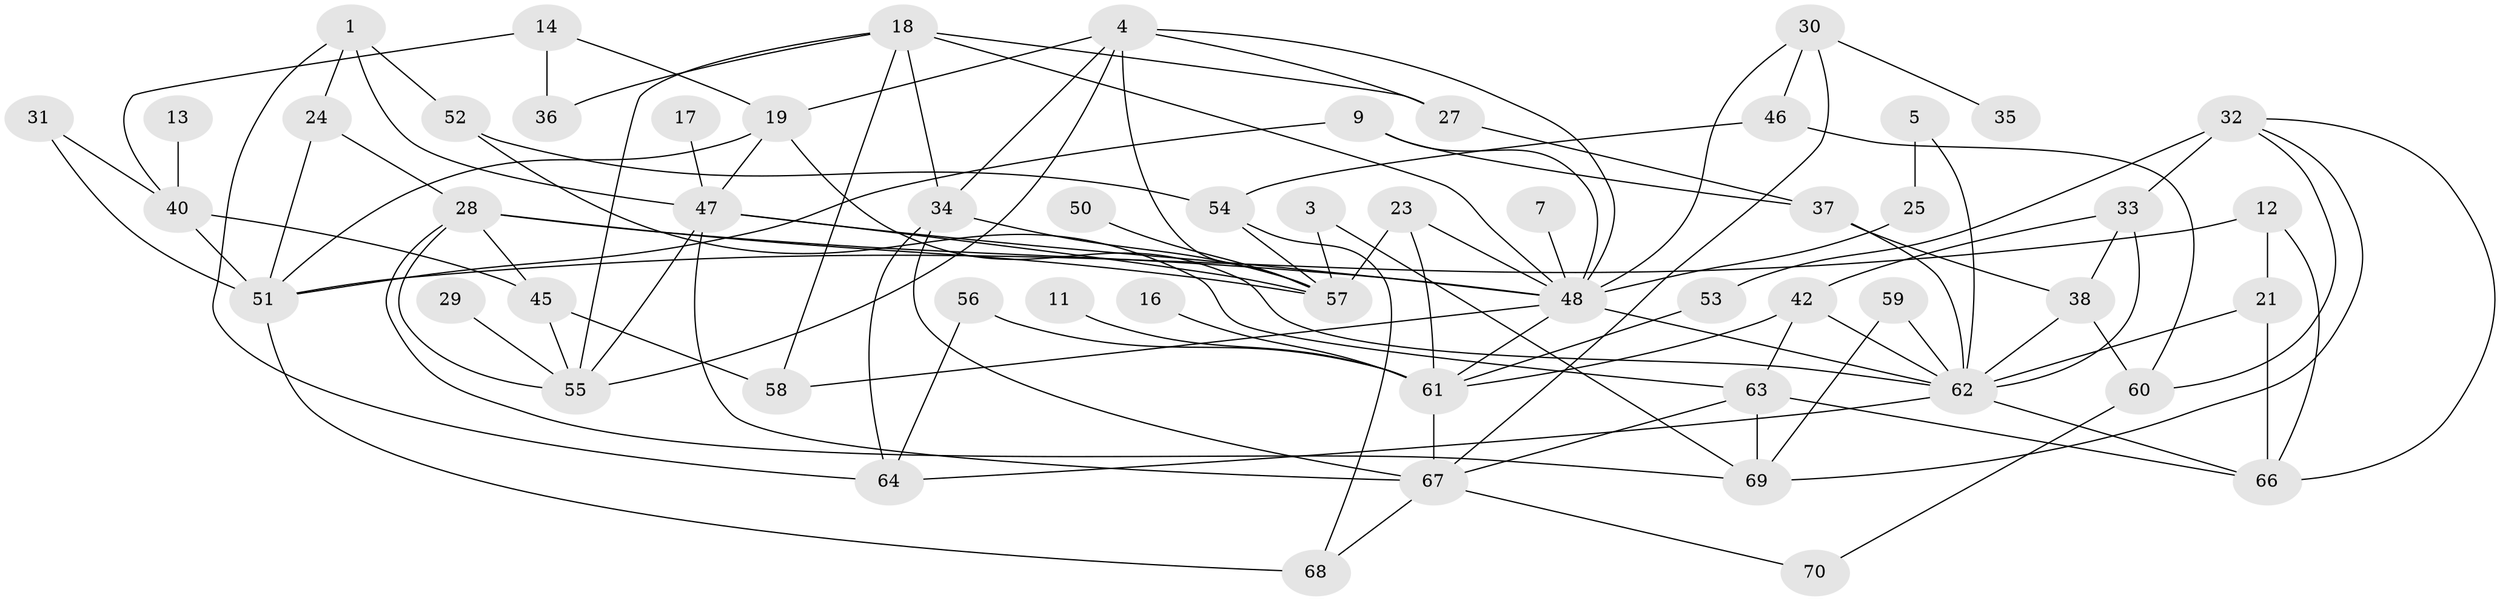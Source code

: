 // original degree distribution, {5: 0.07857142857142857, 4: 0.17857142857142858, 6: 0.014285714285714285, 2: 0.2, 1: 0.18571428571428572, 3: 0.22857142857142856, 0: 0.09285714285714286, 7: 0.02142857142857143}
// Generated by graph-tools (version 1.1) at 2025/49/03/09/25 03:49:09]
// undirected, 56 vertices, 109 edges
graph export_dot {
graph [start="1"]
  node [color=gray90,style=filled];
  1;
  3;
  4;
  5;
  7;
  9;
  11;
  12;
  13;
  14;
  16;
  17;
  18;
  19;
  21;
  23;
  24;
  25;
  27;
  28;
  29;
  30;
  31;
  32;
  33;
  34;
  35;
  36;
  37;
  38;
  40;
  42;
  45;
  46;
  47;
  48;
  50;
  51;
  52;
  53;
  54;
  55;
  56;
  57;
  58;
  59;
  60;
  61;
  62;
  63;
  64;
  66;
  67;
  68;
  69;
  70;
  1 -- 24 [weight=1.0];
  1 -- 47 [weight=1.0];
  1 -- 52 [weight=1.0];
  1 -- 64 [weight=1.0];
  3 -- 57 [weight=1.0];
  3 -- 69 [weight=1.0];
  4 -- 19 [weight=1.0];
  4 -- 27 [weight=1.0];
  4 -- 34 [weight=1.0];
  4 -- 48 [weight=1.0];
  4 -- 55 [weight=1.0];
  4 -- 57 [weight=1.0];
  5 -- 25 [weight=1.0];
  5 -- 62 [weight=1.0];
  7 -- 48 [weight=1.0];
  9 -- 37 [weight=1.0];
  9 -- 48 [weight=1.0];
  9 -- 51 [weight=1.0];
  11 -- 61 [weight=1.0];
  12 -- 21 [weight=1.0];
  12 -- 51 [weight=1.0];
  12 -- 66 [weight=1.0];
  13 -- 40 [weight=1.0];
  14 -- 19 [weight=1.0];
  14 -- 36 [weight=1.0];
  14 -- 40 [weight=1.0];
  16 -- 61 [weight=1.0];
  17 -- 47 [weight=1.0];
  18 -- 27 [weight=1.0];
  18 -- 34 [weight=1.0];
  18 -- 36 [weight=1.0];
  18 -- 48 [weight=1.0];
  18 -- 55 [weight=1.0];
  18 -- 58 [weight=1.0];
  19 -- 47 [weight=1.0];
  19 -- 51 [weight=1.0];
  19 -- 62 [weight=1.0];
  21 -- 62 [weight=1.0];
  21 -- 66 [weight=1.0];
  23 -- 48 [weight=1.0];
  23 -- 57 [weight=2.0];
  23 -- 61 [weight=1.0];
  24 -- 28 [weight=1.0];
  24 -- 51 [weight=1.0];
  25 -- 48 [weight=1.0];
  27 -- 37 [weight=1.0];
  28 -- 45 [weight=1.0];
  28 -- 48 [weight=1.0];
  28 -- 55 [weight=1.0];
  28 -- 57 [weight=1.0];
  28 -- 69 [weight=1.0];
  29 -- 55 [weight=1.0];
  30 -- 35 [weight=1.0];
  30 -- 46 [weight=1.0];
  30 -- 48 [weight=1.0];
  30 -- 67 [weight=1.0];
  31 -- 40 [weight=1.0];
  31 -- 51 [weight=1.0];
  32 -- 33 [weight=2.0];
  32 -- 53 [weight=1.0];
  32 -- 60 [weight=1.0];
  32 -- 66 [weight=1.0];
  32 -- 69 [weight=1.0];
  33 -- 38 [weight=1.0];
  33 -- 42 [weight=1.0];
  33 -- 62 [weight=1.0];
  34 -- 57 [weight=1.0];
  34 -- 64 [weight=1.0];
  34 -- 67 [weight=1.0];
  37 -- 38 [weight=1.0];
  37 -- 62 [weight=1.0];
  38 -- 60 [weight=1.0];
  38 -- 62 [weight=1.0];
  40 -- 45 [weight=1.0];
  40 -- 51 [weight=1.0];
  42 -- 61 [weight=1.0];
  42 -- 62 [weight=1.0];
  42 -- 63 [weight=1.0];
  45 -- 55 [weight=1.0];
  45 -- 58 [weight=1.0];
  46 -- 54 [weight=1.0];
  46 -- 60 [weight=1.0];
  47 -- 48 [weight=1.0];
  47 -- 55 [weight=1.0];
  47 -- 57 [weight=1.0];
  47 -- 67 [weight=1.0];
  48 -- 58 [weight=1.0];
  48 -- 61 [weight=1.0];
  48 -- 62 [weight=1.0];
  50 -- 57 [weight=1.0];
  51 -- 68 [weight=1.0];
  52 -- 54 [weight=1.0];
  52 -- 63 [weight=1.0];
  53 -- 61 [weight=1.0];
  54 -- 57 [weight=1.0];
  54 -- 68 [weight=1.0];
  56 -- 61 [weight=1.0];
  56 -- 64 [weight=1.0];
  59 -- 62 [weight=1.0];
  59 -- 69 [weight=1.0];
  60 -- 70 [weight=1.0];
  61 -- 67 [weight=1.0];
  62 -- 64 [weight=1.0];
  62 -- 66 [weight=1.0];
  63 -- 66 [weight=1.0];
  63 -- 67 [weight=1.0];
  63 -- 69 [weight=1.0];
  67 -- 68 [weight=1.0];
  67 -- 70 [weight=1.0];
}
